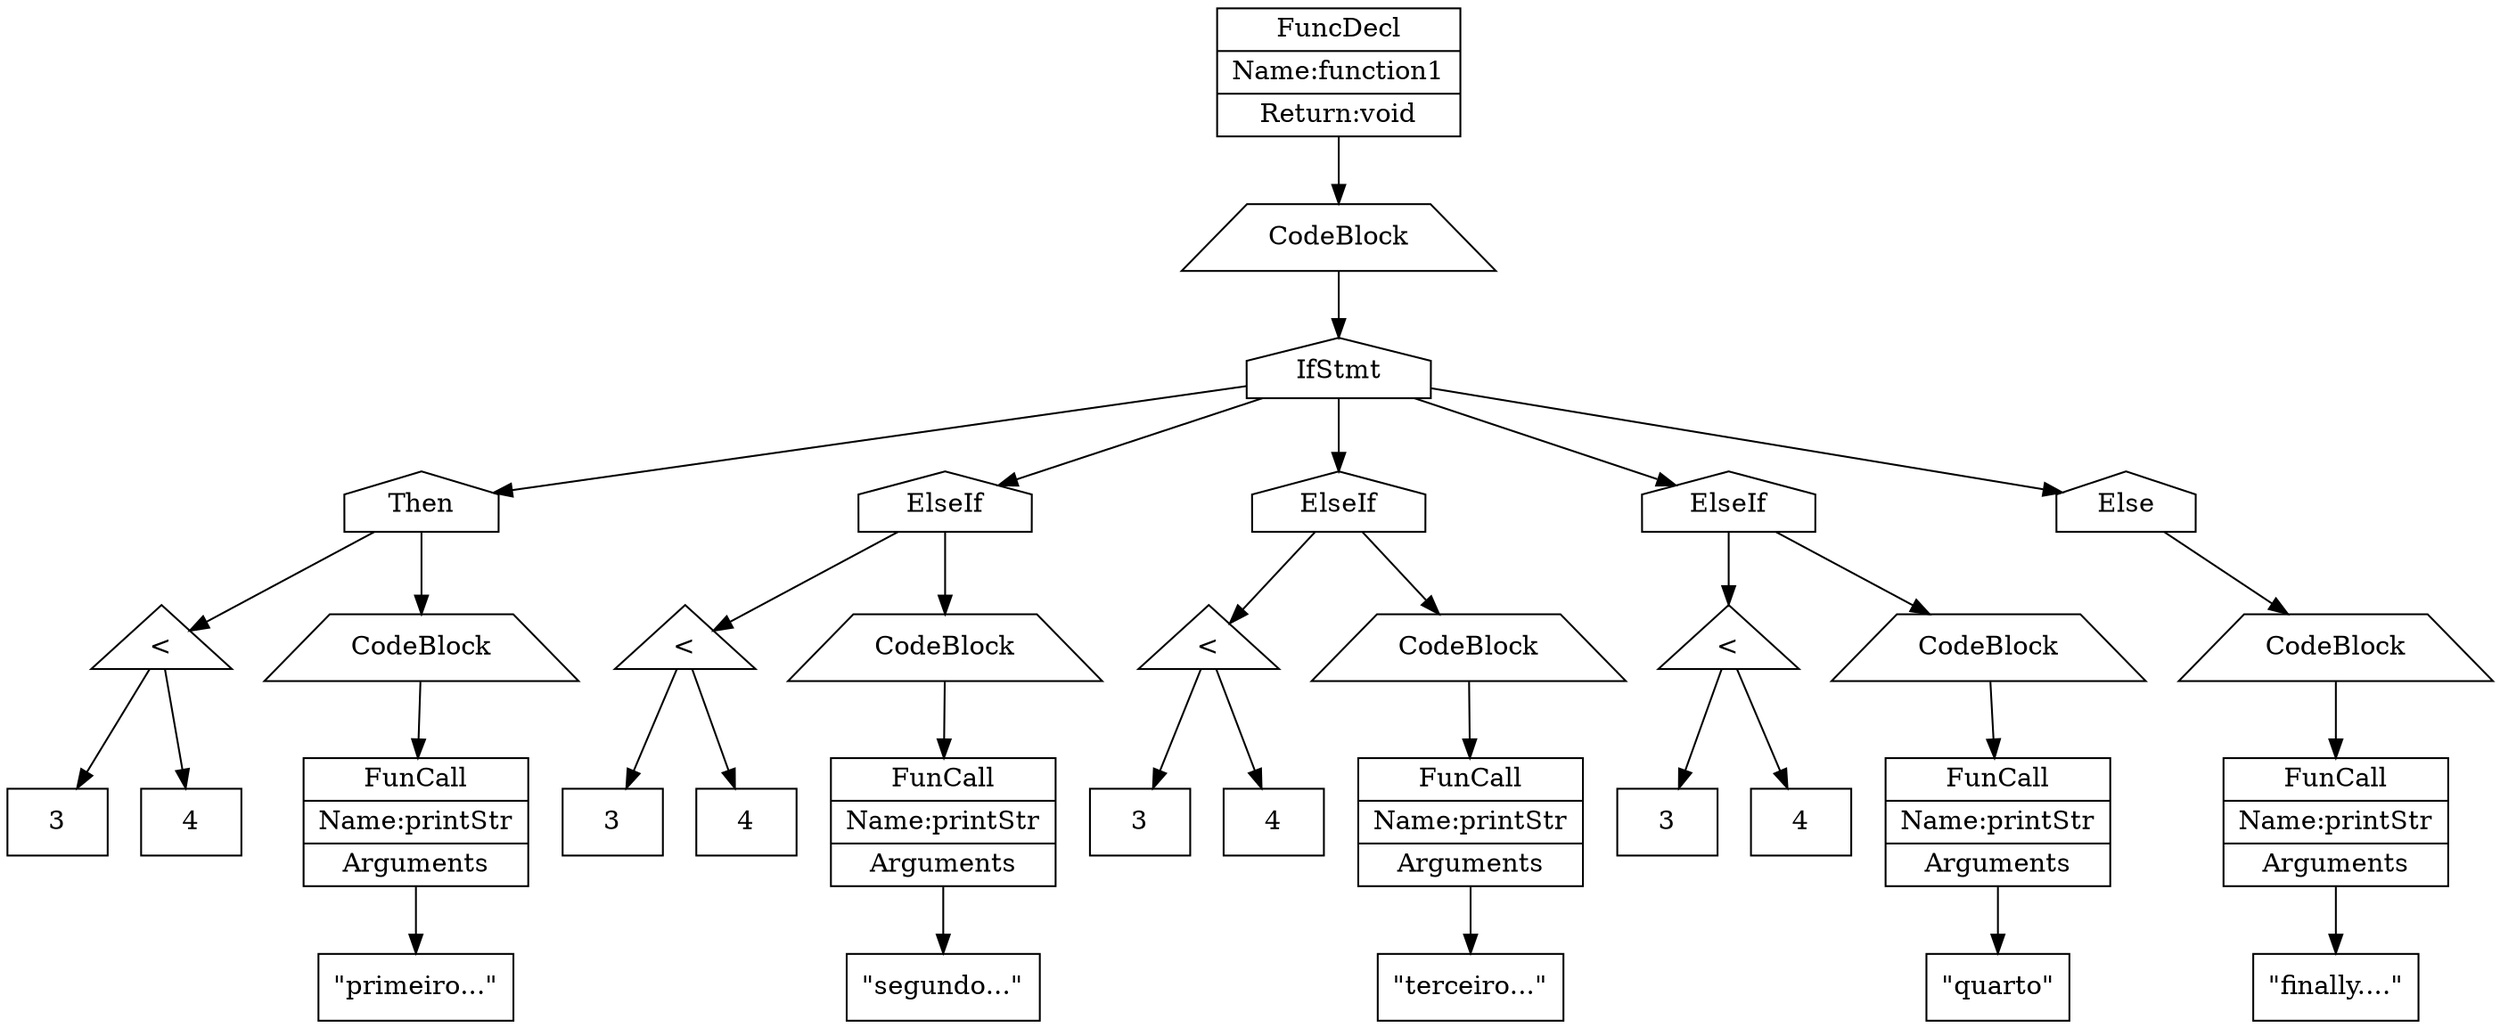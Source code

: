 digraph AstGraph {
	title = "This is the AST of Astzin";
	"0x2507550" [shape=record, label="{FuncDecl|Name:function1|Return:void}"];
	"0x2507550" -> "0x2507470";
	"0x2507470" [shape=trapezium, label="CodeBlock"];
	"0x2507470" -> "0x2507320";
	"0x2507320" [shape=house, label="IfStmt"];
	"0x2507320" -> "0x2507320-then";
	"0x2507320-then" [shape=house, label="Then"];
	"0x2507320-then" -> "0x2505670";
	"0x2507320-then" -> "0x2501410";
	"0x2507320" -> "0x2506f60";
	"0x2507320" -> "0x2506e90";
	"0x2507320" -> "0x2506dc0";
	"0x2507320" -> "0x2507320-else";
	"0x2507320-else" [shape=house, label="Else"];
	"0x2507320-else" -> "0x25072c0";
	"0x2505670" [shape=triangle, label="<"];
	"0x2505670" -> "0x25054f0";
	"0x2505670" -> "0x2505580";
	"0x25054f0" [shape=rect, label="3"];
	"0x2505580" [shape=rect, label="4"];
	"0x2501410" [shape=trapezium, label="CodeBlock"];
	"0x2501410" -> "0x2505b80";
	"0x2505b80" [shape=record, label="{FunCall|Name:printStr|Arguments}"];
	"0x2505b80" -> "0x2505b10";
	"0x2505b10" [shape=rect, label="\"primeiro...\""];
	"0x2506f60" [shape=house, label="ElseIf"];
	"0x2506f60" -> "0x2505870";
	"0x2506f60" -> "0x2506400";
	"0x2505870" [shape=triangle, label="<"];
	"0x2505870" -> "0x2505cb0";
	"0x2505870" -> "0x2505800";
	"0x2505cb0" [shape=rect, label="3"];
	"0x2505800" [shape=rect, label="4"];
	"0x2506400" [shape=trapezium, label="CodeBlock"];
	"0x2506400" -> "0x2506330";
	"0x2506330" [shape=record, label="{FunCall|Name:printStr|Arguments}"];
	"0x2506330" -> "0x25059b0";
	"0x25059b0" [shape=rect, label="\"segundo\...\""];
	"0x2506e90" [shape=house, label="ElseIf"];
	"0x2506e90" -> "0x2506540";
	"0x2506e90" -> "0x25068a0";
	"0x2506540" [shape=triangle, label="<"];
	"0x2506540" -> "0x2506460";
	"0x2506540" -> "0x25064d0";
	"0x2506460" [shape=rect, label="3"];
	"0x25064d0" [shape=rect, label="4"];
	"0x25068a0" [shape=trapezium, label="CodeBlock"];
	"0x25068a0" -> "0x2506790";
	"0x2506790" [shape=record, label="{FunCall|Name:printStr|Arguments}"];
	"0x2506790" -> "0x2506680";
	"0x2506680" [shape=rect, label="\"terceiro...\""];
	"0x2506dc0" [shape=house, label="ElseIf"];
	"0x2506dc0" -> "0x25069e0";
	"0x2506dc0" -> "0x2506d40";
	"0x25069e0" [shape=triangle, label="<"];
	"0x25069e0" -> "0x2506900";
	"0x25069e0" -> "0x2506970";
	"0x2506900" [shape=rect, label="3"];
	"0x2506970" [shape=rect, label="4"];
	"0x2506d40" [shape=trapezium, label="CodeBlock"];
	"0x2506d40" -> "0x2506c30";
	"0x2506c30" [shape=record, label="{FunCall|Name:printStr|Arguments}"];
	"0x2506c30" -> "0x2506b20";
	"0x2506b20" [shape=rect, label="\"quarto\""];
	"0x25072c0" [shape=trapezium, label="CodeBlock"];
	"0x25072c0" -> "0x25071b0";
	"0x25071b0" [shape=record, label="{FunCall|Name:printStr|Arguments}"];
	"0x25071b0" -> "0x25070a0";
	"0x25070a0" [shape=rect, label="\"finally....\""];
}
